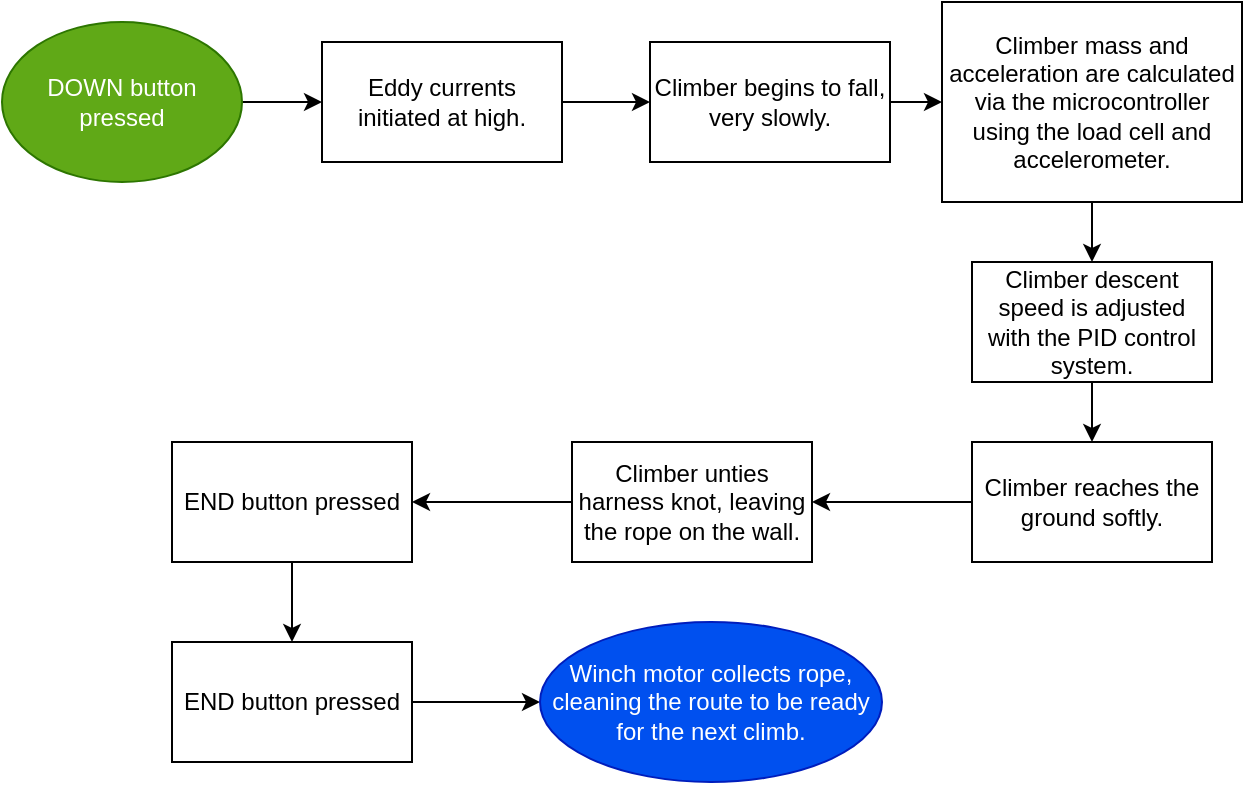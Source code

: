 <mxfile version="24.7.4">
  <diagram id="LqJT-GbOmbVGnU5KCRBm" name="Page-1">
    <mxGraphModel dx="1050" dy="557" grid="1" gridSize="10" guides="1" tooltips="1" connect="1" arrows="1" fold="1" page="1" pageScale="1" pageWidth="827" pageHeight="1169" math="0" shadow="0">
      <root>
        <mxCell id="0" />
        <mxCell id="1" parent="0" />
        <mxCell id="aYypFzukrWizeFrsRwdt-3" value="" style="edgeStyle=orthogonalEdgeStyle;rounded=0;orthogonalLoop=1;jettySize=auto;html=1;" edge="1" parent="1" source="aYypFzukrWizeFrsRwdt-1" target="aYypFzukrWizeFrsRwdt-2">
          <mxGeometry relative="1" as="geometry" />
        </mxCell>
        <mxCell id="aYypFzukrWizeFrsRwdt-1" value="DOWN button pressed" style="ellipse;whiteSpace=wrap;html=1;fillColor=#60a917;fontColor=#ffffff;strokeColor=#2D7600;" vertex="1" parent="1">
          <mxGeometry x="30" y="180" width="120" height="80" as="geometry" />
        </mxCell>
        <mxCell id="aYypFzukrWizeFrsRwdt-7" value="" style="edgeStyle=orthogonalEdgeStyle;rounded=0;orthogonalLoop=1;jettySize=auto;html=1;" edge="1" parent="1" source="aYypFzukrWizeFrsRwdt-2" target="aYypFzukrWizeFrsRwdt-6">
          <mxGeometry relative="1" as="geometry" />
        </mxCell>
        <mxCell id="aYypFzukrWizeFrsRwdt-2" value="Eddy currents initiated at high." style="whiteSpace=wrap;html=1;" vertex="1" parent="1">
          <mxGeometry x="190" y="190" width="120" height="60" as="geometry" />
        </mxCell>
        <mxCell id="aYypFzukrWizeFrsRwdt-9" value="" style="edgeStyle=orthogonalEdgeStyle;rounded=0;orthogonalLoop=1;jettySize=auto;html=1;" edge="1" parent="1" source="aYypFzukrWizeFrsRwdt-6" target="aYypFzukrWizeFrsRwdt-8">
          <mxGeometry relative="1" as="geometry" />
        </mxCell>
        <mxCell id="aYypFzukrWizeFrsRwdt-6" value="Climber begins to fall, very slowly." style="whiteSpace=wrap;html=1;" vertex="1" parent="1">
          <mxGeometry x="354" y="190" width="120" height="60" as="geometry" />
        </mxCell>
        <mxCell id="aYypFzukrWizeFrsRwdt-11" value="" style="edgeStyle=orthogonalEdgeStyle;rounded=0;orthogonalLoop=1;jettySize=auto;html=1;" edge="1" parent="1" source="aYypFzukrWizeFrsRwdt-8" target="aYypFzukrWizeFrsRwdt-10">
          <mxGeometry relative="1" as="geometry" />
        </mxCell>
        <mxCell id="aYypFzukrWizeFrsRwdt-8" value="Climber mass and acceleration are calculated via the microcontroller using the load cell and accelerometer." style="whiteSpace=wrap;html=1;" vertex="1" parent="1">
          <mxGeometry x="500" y="170" width="150" height="100" as="geometry" />
        </mxCell>
        <mxCell id="aYypFzukrWizeFrsRwdt-13" value="" style="edgeStyle=orthogonalEdgeStyle;rounded=0;orthogonalLoop=1;jettySize=auto;html=1;" edge="1" parent="1" source="aYypFzukrWizeFrsRwdt-10" target="aYypFzukrWizeFrsRwdt-12">
          <mxGeometry relative="1" as="geometry" />
        </mxCell>
        <mxCell id="aYypFzukrWizeFrsRwdt-10" value="Climber descent speed is adjusted with the PID control system." style="whiteSpace=wrap;html=1;" vertex="1" parent="1">
          <mxGeometry x="515" y="300" width="120" height="60" as="geometry" />
        </mxCell>
        <mxCell id="aYypFzukrWizeFrsRwdt-15" value="" style="edgeStyle=orthogonalEdgeStyle;rounded=0;orthogonalLoop=1;jettySize=auto;html=1;" edge="1" parent="1" source="aYypFzukrWizeFrsRwdt-12" target="aYypFzukrWizeFrsRwdt-14">
          <mxGeometry relative="1" as="geometry" />
        </mxCell>
        <mxCell id="aYypFzukrWizeFrsRwdt-12" value="Climber reaches the ground softly." style="whiteSpace=wrap;html=1;" vertex="1" parent="1">
          <mxGeometry x="515" y="390" width="120" height="60" as="geometry" />
        </mxCell>
        <mxCell id="aYypFzukrWizeFrsRwdt-17" value="" style="edgeStyle=orthogonalEdgeStyle;rounded=0;orthogonalLoop=1;jettySize=auto;html=1;" edge="1" parent="1" source="aYypFzukrWizeFrsRwdt-14" target="aYypFzukrWizeFrsRwdt-16">
          <mxGeometry relative="1" as="geometry" />
        </mxCell>
        <mxCell id="aYypFzukrWizeFrsRwdt-14" value="Climber unties harness knot, leaving the rope on the wall." style="whiteSpace=wrap;html=1;" vertex="1" parent="1">
          <mxGeometry x="315" y="390" width="120" height="60" as="geometry" />
        </mxCell>
        <mxCell id="aYypFzukrWizeFrsRwdt-19" value="" style="edgeStyle=orthogonalEdgeStyle;rounded=0;orthogonalLoop=1;jettySize=auto;html=1;" edge="1" parent="1" source="aYypFzukrWizeFrsRwdt-16" target="aYypFzukrWizeFrsRwdt-18">
          <mxGeometry relative="1" as="geometry" />
        </mxCell>
        <mxCell id="aYypFzukrWizeFrsRwdt-16" value="END button pressed" style="whiteSpace=wrap;html=1;" vertex="1" parent="1">
          <mxGeometry x="115" y="390" width="120" height="60" as="geometry" />
        </mxCell>
        <mxCell id="aYypFzukrWizeFrsRwdt-23" value="" style="edgeStyle=orthogonalEdgeStyle;rounded=0;orthogonalLoop=1;jettySize=auto;html=1;" edge="1" parent="1" source="aYypFzukrWizeFrsRwdt-18" target="aYypFzukrWizeFrsRwdt-22">
          <mxGeometry relative="1" as="geometry" />
        </mxCell>
        <mxCell id="aYypFzukrWizeFrsRwdt-18" value="END button pressed" style="whiteSpace=wrap;html=1;" vertex="1" parent="1">
          <mxGeometry x="115" y="490" width="120" height="60" as="geometry" />
        </mxCell>
        <mxCell id="aYypFzukrWizeFrsRwdt-22" value="Winch motor collects rope, cleaning the route to be ready for the next climb." style="ellipse;whiteSpace=wrap;html=1;fillColor=#0050ef;fontColor=#ffffff;strokeColor=#001DBC;" vertex="1" parent="1">
          <mxGeometry x="299" y="480" width="171" height="80" as="geometry" />
        </mxCell>
      </root>
    </mxGraphModel>
  </diagram>
</mxfile>
